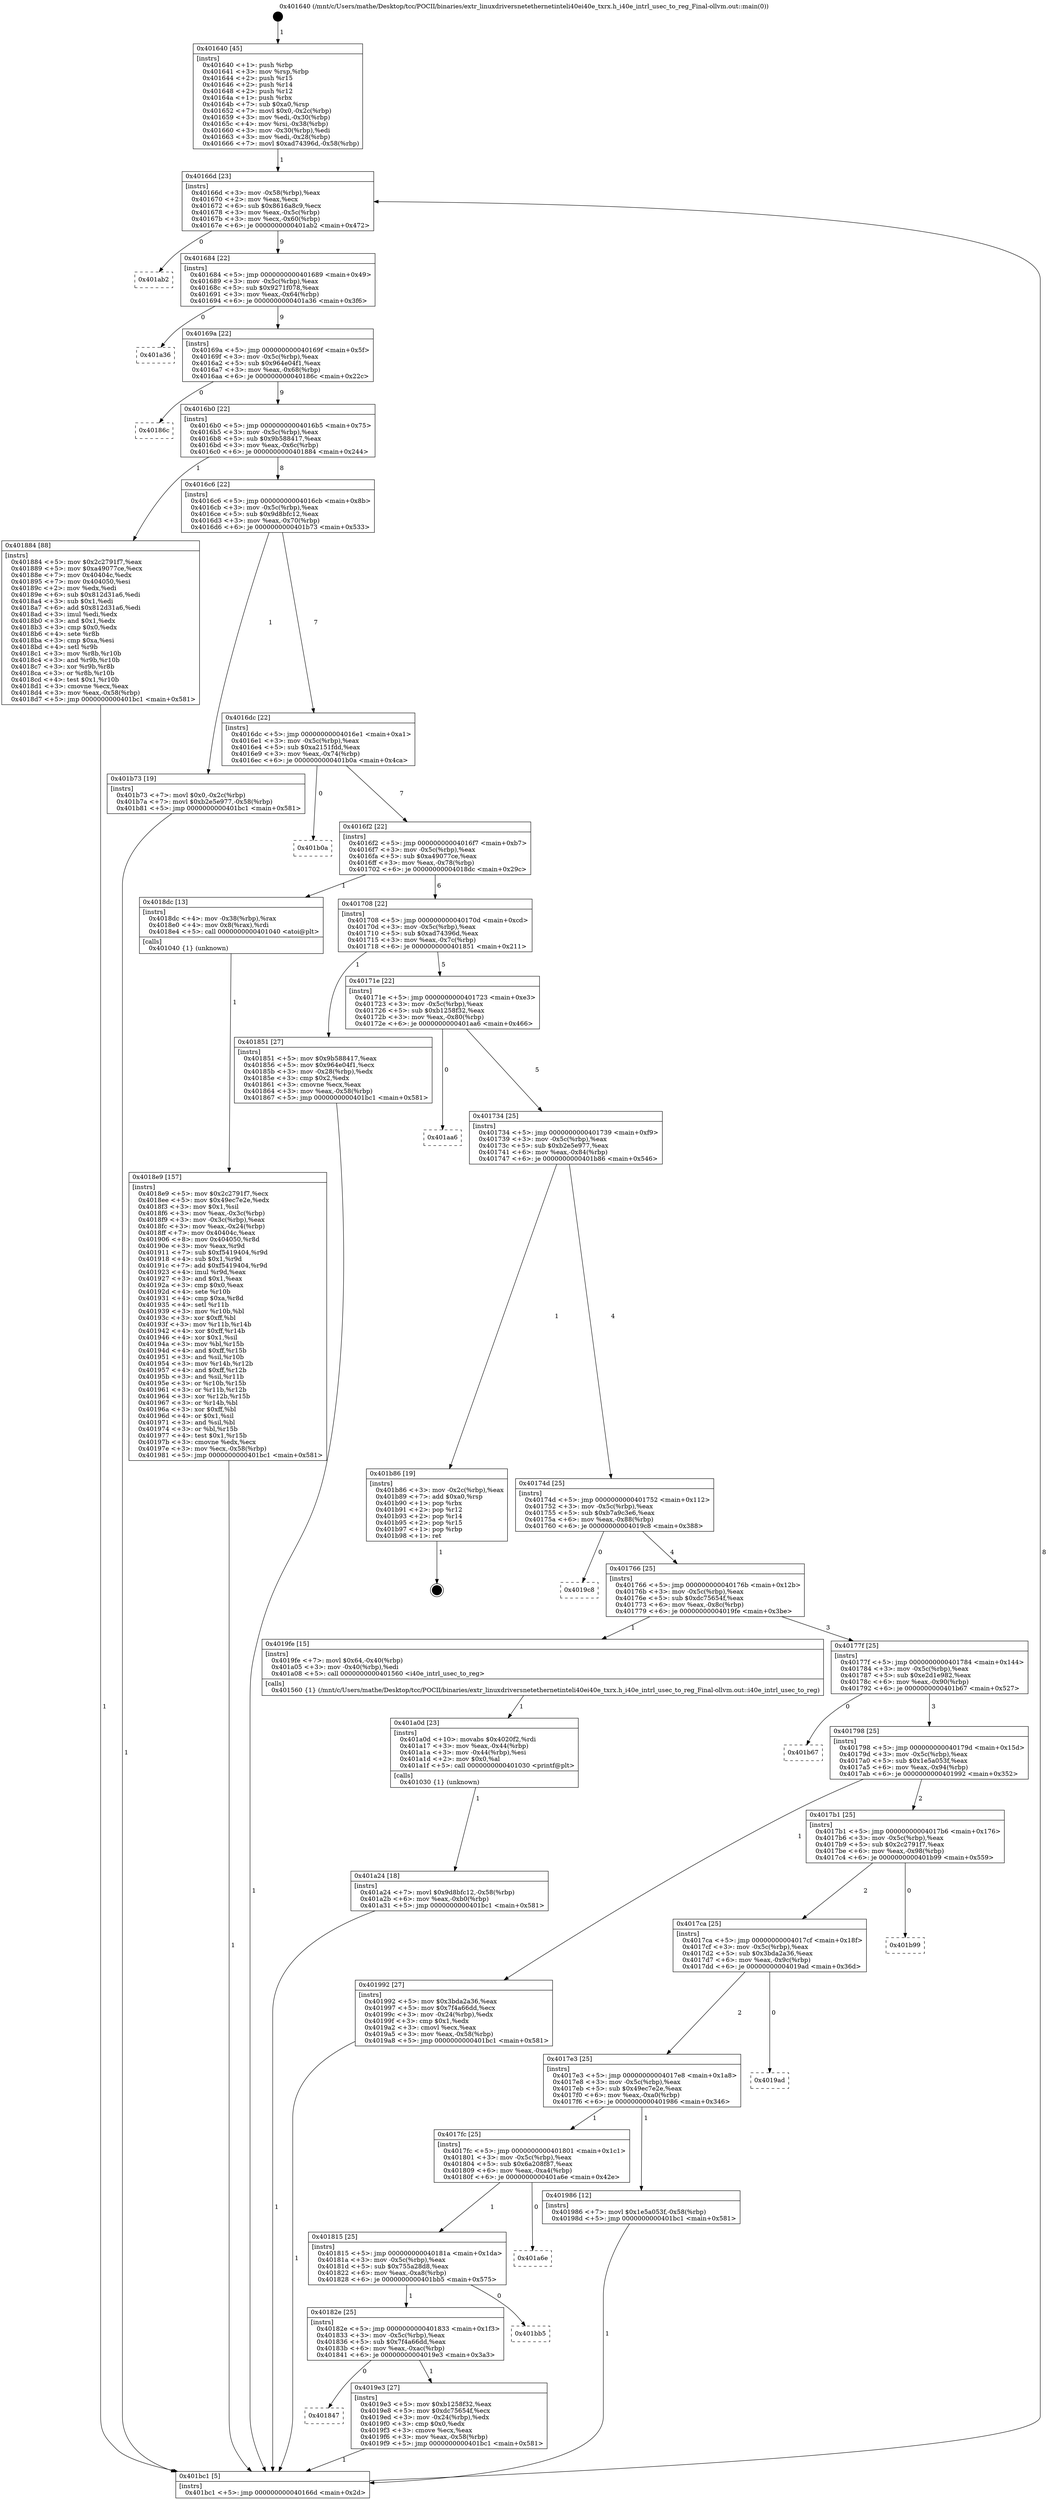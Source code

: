 digraph "0x401640" {
  label = "0x401640 (/mnt/c/Users/mathe/Desktop/tcc/POCII/binaries/extr_linuxdriversnetethernetinteli40ei40e_txrx.h_i40e_intrl_usec_to_reg_Final-ollvm.out::main(0))"
  labelloc = "t"
  node[shape=record]

  Entry [label="",width=0.3,height=0.3,shape=circle,fillcolor=black,style=filled]
  "0x40166d" [label="{
     0x40166d [23]\l
     | [instrs]\l
     &nbsp;&nbsp;0x40166d \<+3\>: mov -0x58(%rbp),%eax\l
     &nbsp;&nbsp;0x401670 \<+2\>: mov %eax,%ecx\l
     &nbsp;&nbsp;0x401672 \<+6\>: sub $0x8616a8c9,%ecx\l
     &nbsp;&nbsp;0x401678 \<+3\>: mov %eax,-0x5c(%rbp)\l
     &nbsp;&nbsp;0x40167b \<+3\>: mov %ecx,-0x60(%rbp)\l
     &nbsp;&nbsp;0x40167e \<+6\>: je 0000000000401ab2 \<main+0x472\>\l
  }"]
  "0x401ab2" [label="{
     0x401ab2\l
  }", style=dashed]
  "0x401684" [label="{
     0x401684 [22]\l
     | [instrs]\l
     &nbsp;&nbsp;0x401684 \<+5\>: jmp 0000000000401689 \<main+0x49\>\l
     &nbsp;&nbsp;0x401689 \<+3\>: mov -0x5c(%rbp),%eax\l
     &nbsp;&nbsp;0x40168c \<+5\>: sub $0x9271f078,%eax\l
     &nbsp;&nbsp;0x401691 \<+3\>: mov %eax,-0x64(%rbp)\l
     &nbsp;&nbsp;0x401694 \<+6\>: je 0000000000401a36 \<main+0x3f6\>\l
  }"]
  Exit [label="",width=0.3,height=0.3,shape=circle,fillcolor=black,style=filled,peripheries=2]
  "0x401a36" [label="{
     0x401a36\l
  }", style=dashed]
  "0x40169a" [label="{
     0x40169a [22]\l
     | [instrs]\l
     &nbsp;&nbsp;0x40169a \<+5\>: jmp 000000000040169f \<main+0x5f\>\l
     &nbsp;&nbsp;0x40169f \<+3\>: mov -0x5c(%rbp),%eax\l
     &nbsp;&nbsp;0x4016a2 \<+5\>: sub $0x964e04f1,%eax\l
     &nbsp;&nbsp;0x4016a7 \<+3\>: mov %eax,-0x68(%rbp)\l
     &nbsp;&nbsp;0x4016aa \<+6\>: je 000000000040186c \<main+0x22c\>\l
  }"]
  "0x401a24" [label="{
     0x401a24 [18]\l
     | [instrs]\l
     &nbsp;&nbsp;0x401a24 \<+7\>: movl $0x9d8bfc12,-0x58(%rbp)\l
     &nbsp;&nbsp;0x401a2b \<+6\>: mov %eax,-0xb0(%rbp)\l
     &nbsp;&nbsp;0x401a31 \<+5\>: jmp 0000000000401bc1 \<main+0x581\>\l
  }"]
  "0x40186c" [label="{
     0x40186c\l
  }", style=dashed]
  "0x4016b0" [label="{
     0x4016b0 [22]\l
     | [instrs]\l
     &nbsp;&nbsp;0x4016b0 \<+5\>: jmp 00000000004016b5 \<main+0x75\>\l
     &nbsp;&nbsp;0x4016b5 \<+3\>: mov -0x5c(%rbp),%eax\l
     &nbsp;&nbsp;0x4016b8 \<+5\>: sub $0x9b588417,%eax\l
     &nbsp;&nbsp;0x4016bd \<+3\>: mov %eax,-0x6c(%rbp)\l
     &nbsp;&nbsp;0x4016c0 \<+6\>: je 0000000000401884 \<main+0x244\>\l
  }"]
  "0x401a0d" [label="{
     0x401a0d [23]\l
     | [instrs]\l
     &nbsp;&nbsp;0x401a0d \<+10\>: movabs $0x4020f2,%rdi\l
     &nbsp;&nbsp;0x401a17 \<+3\>: mov %eax,-0x44(%rbp)\l
     &nbsp;&nbsp;0x401a1a \<+3\>: mov -0x44(%rbp),%esi\l
     &nbsp;&nbsp;0x401a1d \<+2\>: mov $0x0,%al\l
     &nbsp;&nbsp;0x401a1f \<+5\>: call 0000000000401030 \<printf@plt\>\l
     | [calls]\l
     &nbsp;&nbsp;0x401030 \{1\} (unknown)\l
  }"]
  "0x401884" [label="{
     0x401884 [88]\l
     | [instrs]\l
     &nbsp;&nbsp;0x401884 \<+5\>: mov $0x2c2791f7,%eax\l
     &nbsp;&nbsp;0x401889 \<+5\>: mov $0xa49077ce,%ecx\l
     &nbsp;&nbsp;0x40188e \<+7\>: mov 0x40404c,%edx\l
     &nbsp;&nbsp;0x401895 \<+7\>: mov 0x404050,%esi\l
     &nbsp;&nbsp;0x40189c \<+2\>: mov %edx,%edi\l
     &nbsp;&nbsp;0x40189e \<+6\>: sub $0x812d31a6,%edi\l
     &nbsp;&nbsp;0x4018a4 \<+3\>: sub $0x1,%edi\l
     &nbsp;&nbsp;0x4018a7 \<+6\>: add $0x812d31a6,%edi\l
     &nbsp;&nbsp;0x4018ad \<+3\>: imul %edi,%edx\l
     &nbsp;&nbsp;0x4018b0 \<+3\>: and $0x1,%edx\l
     &nbsp;&nbsp;0x4018b3 \<+3\>: cmp $0x0,%edx\l
     &nbsp;&nbsp;0x4018b6 \<+4\>: sete %r8b\l
     &nbsp;&nbsp;0x4018ba \<+3\>: cmp $0xa,%esi\l
     &nbsp;&nbsp;0x4018bd \<+4\>: setl %r9b\l
     &nbsp;&nbsp;0x4018c1 \<+3\>: mov %r8b,%r10b\l
     &nbsp;&nbsp;0x4018c4 \<+3\>: and %r9b,%r10b\l
     &nbsp;&nbsp;0x4018c7 \<+3\>: xor %r9b,%r8b\l
     &nbsp;&nbsp;0x4018ca \<+3\>: or %r8b,%r10b\l
     &nbsp;&nbsp;0x4018cd \<+4\>: test $0x1,%r10b\l
     &nbsp;&nbsp;0x4018d1 \<+3\>: cmovne %ecx,%eax\l
     &nbsp;&nbsp;0x4018d4 \<+3\>: mov %eax,-0x58(%rbp)\l
     &nbsp;&nbsp;0x4018d7 \<+5\>: jmp 0000000000401bc1 \<main+0x581\>\l
  }"]
  "0x4016c6" [label="{
     0x4016c6 [22]\l
     | [instrs]\l
     &nbsp;&nbsp;0x4016c6 \<+5\>: jmp 00000000004016cb \<main+0x8b\>\l
     &nbsp;&nbsp;0x4016cb \<+3\>: mov -0x5c(%rbp),%eax\l
     &nbsp;&nbsp;0x4016ce \<+5\>: sub $0x9d8bfc12,%eax\l
     &nbsp;&nbsp;0x4016d3 \<+3\>: mov %eax,-0x70(%rbp)\l
     &nbsp;&nbsp;0x4016d6 \<+6\>: je 0000000000401b73 \<main+0x533\>\l
  }"]
  "0x401847" [label="{
     0x401847\l
  }", style=dashed]
  "0x401b73" [label="{
     0x401b73 [19]\l
     | [instrs]\l
     &nbsp;&nbsp;0x401b73 \<+7\>: movl $0x0,-0x2c(%rbp)\l
     &nbsp;&nbsp;0x401b7a \<+7\>: movl $0xb2e5e977,-0x58(%rbp)\l
     &nbsp;&nbsp;0x401b81 \<+5\>: jmp 0000000000401bc1 \<main+0x581\>\l
  }"]
  "0x4016dc" [label="{
     0x4016dc [22]\l
     | [instrs]\l
     &nbsp;&nbsp;0x4016dc \<+5\>: jmp 00000000004016e1 \<main+0xa1\>\l
     &nbsp;&nbsp;0x4016e1 \<+3\>: mov -0x5c(%rbp),%eax\l
     &nbsp;&nbsp;0x4016e4 \<+5\>: sub $0xa2151fdd,%eax\l
     &nbsp;&nbsp;0x4016e9 \<+3\>: mov %eax,-0x74(%rbp)\l
     &nbsp;&nbsp;0x4016ec \<+6\>: je 0000000000401b0a \<main+0x4ca\>\l
  }"]
  "0x4019e3" [label="{
     0x4019e3 [27]\l
     | [instrs]\l
     &nbsp;&nbsp;0x4019e3 \<+5\>: mov $0xb1258f32,%eax\l
     &nbsp;&nbsp;0x4019e8 \<+5\>: mov $0xdc75654f,%ecx\l
     &nbsp;&nbsp;0x4019ed \<+3\>: mov -0x24(%rbp),%edx\l
     &nbsp;&nbsp;0x4019f0 \<+3\>: cmp $0x0,%edx\l
     &nbsp;&nbsp;0x4019f3 \<+3\>: cmove %ecx,%eax\l
     &nbsp;&nbsp;0x4019f6 \<+3\>: mov %eax,-0x58(%rbp)\l
     &nbsp;&nbsp;0x4019f9 \<+5\>: jmp 0000000000401bc1 \<main+0x581\>\l
  }"]
  "0x401b0a" [label="{
     0x401b0a\l
  }", style=dashed]
  "0x4016f2" [label="{
     0x4016f2 [22]\l
     | [instrs]\l
     &nbsp;&nbsp;0x4016f2 \<+5\>: jmp 00000000004016f7 \<main+0xb7\>\l
     &nbsp;&nbsp;0x4016f7 \<+3\>: mov -0x5c(%rbp),%eax\l
     &nbsp;&nbsp;0x4016fa \<+5\>: sub $0xa49077ce,%eax\l
     &nbsp;&nbsp;0x4016ff \<+3\>: mov %eax,-0x78(%rbp)\l
     &nbsp;&nbsp;0x401702 \<+6\>: je 00000000004018dc \<main+0x29c\>\l
  }"]
  "0x40182e" [label="{
     0x40182e [25]\l
     | [instrs]\l
     &nbsp;&nbsp;0x40182e \<+5\>: jmp 0000000000401833 \<main+0x1f3\>\l
     &nbsp;&nbsp;0x401833 \<+3\>: mov -0x5c(%rbp),%eax\l
     &nbsp;&nbsp;0x401836 \<+5\>: sub $0x7f4a66dd,%eax\l
     &nbsp;&nbsp;0x40183b \<+6\>: mov %eax,-0xac(%rbp)\l
     &nbsp;&nbsp;0x401841 \<+6\>: je 00000000004019e3 \<main+0x3a3\>\l
  }"]
  "0x4018dc" [label="{
     0x4018dc [13]\l
     | [instrs]\l
     &nbsp;&nbsp;0x4018dc \<+4\>: mov -0x38(%rbp),%rax\l
     &nbsp;&nbsp;0x4018e0 \<+4\>: mov 0x8(%rax),%rdi\l
     &nbsp;&nbsp;0x4018e4 \<+5\>: call 0000000000401040 \<atoi@plt\>\l
     | [calls]\l
     &nbsp;&nbsp;0x401040 \{1\} (unknown)\l
  }"]
  "0x401708" [label="{
     0x401708 [22]\l
     | [instrs]\l
     &nbsp;&nbsp;0x401708 \<+5\>: jmp 000000000040170d \<main+0xcd\>\l
     &nbsp;&nbsp;0x40170d \<+3\>: mov -0x5c(%rbp),%eax\l
     &nbsp;&nbsp;0x401710 \<+5\>: sub $0xad74396d,%eax\l
     &nbsp;&nbsp;0x401715 \<+3\>: mov %eax,-0x7c(%rbp)\l
     &nbsp;&nbsp;0x401718 \<+6\>: je 0000000000401851 \<main+0x211\>\l
  }"]
  "0x401bb5" [label="{
     0x401bb5\l
  }", style=dashed]
  "0x401851" [label="{
     0x401851 [27]\l
     | [instrs]\l
     &nbsp;&nbsp;0x401851 \<+5\>: mov $0x9b588417,%eax\l
     &nbsp;&nbsp;0x401856 \<+5\>: mov $0x964e04f1,%ecx\l
     &nbsp;&nbsp;0x40185b \<+3\>: mov -0x28(%rbp),%edx\l
     &nbsp;&nbsp;0x40185e \<+3\>: cmp $0x2,%edx\l
     &nbsp;&nbsp;0x401861 \<+3\>: cmovne %ecx,%eax\l
     &nbsp;&nbsp;0x401864 \<+3\>: mov %eax,-0x58(%rbp)\l
     &nbsp;&nbsp;0x401867 \<+5\>: jmp 0000000000401bc1 \<main+0x581\>\l
  }"]
  "0x40171e" [label="{
     0x40171e [22]\l
     | [instrs]\l
     &nbsp;&nbsp;0x40171e \<+5\>: jmp 0000000000401723 \<main+0xe3\>\l
     &nbsp;&nbsp;0x401723 \<+3\>: mov -0x5c(%rbp),%eax\l
     &nbsp;&nbsp;0x401726 \<+5\>: sub $0xb1258f32,%eax\l
     &nbsp;&nbsp;0x40172b \<+3\>: mov %eax,-0x80(%rbp)\l
     &nbsp;&nbsp;0x40172e \<+6\>: je 0000000000401aa6 \<main+0x466\>\l
  }"]
  "0x401bc1" [label="{
     0x401bc1 [5]\l
     | [instrs]\l
     &nbsp;&nbsp;0x401bc1 \<+5\>: jmp 000000000040166d \<main+0x2d\>\l
  }"]
  "0x401640" [label="{
     0x401640 [45]\l
     | [instrs]\l
     &nbsp;&nbsp;0x401640 \<+1\>: push %rbp\l
     &nbsp;&nbsp;0x401641 \<+3\>: mov %rsp,%rbp\l
     &nbsp;&nbsp;0x401644 \<+2\>: push %r15\l
     &nbsp;&nbsp;0x401646 \<+2\>: push %r14\l
     &nbsp;&nbsp;0x401648 \<+2\>: push %r12\l
     &nbsp;&nbsp;0x40164a \<+1\>: push %rbx\l
     &nbsp;&nbsp;0x40164b \<+7\>: sub $0xa0,%rsp\l
     &nbsp;&nbsp;0x401652 \<+7\>: movl $0x0,-0x2c(%rbp)\l
     &nbsp;&nbsp;0x401659 \<+3\>: mov %edi,-0x30(%rbp)\l
     &nbsp;&nbsp;0x40165c \<+4\>: mov %rsi,-0x38(%rbp)\l
     &nbsp;&nbsp;0x401660 \<+3\>: mov -0x30(%rbp),%edi\l
     &nbsp;&nbsp;0x401663 \<+3\>: mov %edi,-0x28(%rbp)\l
     &nbsp;&nbsp;0x401666 \<+7\>: movl $0xad74396d,-0x58(%rbp)\l
  }"]
  "0x4018e9" [label="{
     0x4018e9 [157]\l
     | [instrs]\l
     &nbsp;&nbsp;0x4018e9 \<+5\>: mov $0x2c2791f7,%ecx\l
     &nbsp;&nbsp;0x4018ee \<+5\>: mov $0x49ec7e2e,%edx\l
     &nbsp;&nbsp;0x4018f3 \<+3\>: mov $0x1,%sil\l
     &nbsp;&nbsp;0x4018f6 \<+3\>: mov %eax,-0x3c(%rbp)\l
     &nbsp;&nbsp;0x4018f9 \<+3\>: mov -0x3c(%rbp),%eax\l
     &nbsp;&nbsp;0x4018fc \<+3\>: mov %eax,-0x24(%rbp)\l
     &nbsp;&nbsp;0x4018ff \<+7\>: mov 0x40404c,%eax\l
     &nbsp;&nbsp;0x401906 \<+8\>: mov 0x404050,%r8d\l
     &nbsp;&nbsp;0x40190e \<+3\>: mov %eax,%r9d\l
     &nbsp;&nbsp;0x401911 \<+7\>: sub $0xf5419404,%r9d\l
     &nbsp;&nbsp;0x401918 \<+4\>: sub $0x1,%r9d\l
     &nbsp;&nbsp;0x40191c \<+7\>: add $0xf5419404,%r9d\l
     &nbsp;&nbsp;0x401923 \<+4\>: imul %r9d,%eax\l
     &nbsp;&nbsp;0x401927 \<+3\>: and $0x1,%eax\l
     &nbsp;&nbsp;0x40192a \<+3\>: cmp $0x0,%eax\l
     &nbsp;&nbsp;0x40192d \<+4\>: sete %r10b\l
     &nbsp;&nbsp;0x401931 \<+4\>: cmp $0xa,%r8d\l
     &nbsp;&nbsp;0x401935 \<+4\>: setl %r11b\l
     &nbsp;&nbsp;0x401939 \<+3\>: mov %r10b,%bl\l
     &nbsp;&nbsp;0x40193c \<+3\>: xor $0xff,%bl\l
     &nbsp;&nbsp;0x40193f \<+3\>: mov %r11b,%r14b\l
     &nbsp;&nbsp;0x401942 \<+4\>: xor $0xff,%r14b\l
     &nbsp;&nbsp;0x401946 \<+4\>: xor $0x1,%sil\l
     &nbsp;&nbsp;0x40194a \<+3\>: mov %bl,%r15b\l
     &nbsp;&nbsp;0x40194d \<+4\>: and $0xff,%r15b\l
     &nbsp;&nbsp;0x401951 \<+3\>: and %sil,%r10b\l
     &nbsp;&nbsp;0x401954 \<+3\>: mov %r14b,%r12b\l
     &nbsp;&nbsp;0x401957 \<+4\>: and $0xff,%r12b\l
     &nbsp;&nbsp;0x40195b \<+3\>: and %sil,%r11b\l
     &nbsp;&nbsp;0x40195e \<+3\>: or %r10b,%r15b\l
     &nbsp;&nbsp;0x401961 \<+3\>: or %r11b,%r12b\l
     &nbsp;&nbsp;0x401964 \<+3\>: xor %r12b,%r15b\l
     &nbsp;&nbsp;0x401967 \<+3\>: or %r14b,%bl\l
     &nbsp;&nbsp;0x40196a \<+3\>: xor $0xff,%bl\l
     &nbsp;&nbsp;0x40196d \<+4\>: or $0x1,%sil\l
     &nbsp;&nbsp;0x401971 \<+3\>: and %sil,%bl\l
     &nbsp;&nbsp;0x401974 \<+3\>: or %bl,%r15b\l
     &nbsp;&nbsp;0x401977 \<+4\>: test $0x1,%r15b\l
     &nbsp;&nbsp;0x40197b \<+3\>: cmovne %edx,%ecx\l
     &nbsp;&nbsp;0x40197e \<+3\>: mov %ecx,-0x58(%rbp)\l
     &nbsp;&nbsp;0x401981 \<+5\>: jmp 0000000000401bc1 \<main+0x581\>\l
  }"]
  "0x401815" [label="{
     0x401815 [25]\l
     | [instrs]\l
     &nbsp;&nbsp;0x401815 \<+5\>: jmp 000000000040181a \<main+0x1da\>\l
     &nbsp;&nbsp;0x40181a \<+3\>: mov -0x5c(%rbp),%eax\l
     &nbsp;&nbsp;0x40181d \<+5\>: sub $0x755a28d8,%eax\l
     &nbsp;&nbsp;0x401822 \<+6\>: mov %eax,-0xa8(%rbp)\l
     &nbsp;&nbsp;0x401828 \<+6\>: je 0000000000401bb5 \<main+0x575\>\l
  }"]
  "0x401aa6" [label="{
     0x401aa6\l
  }", style=dashed]
  "0x401734" [label="{
     0x401734 [25]\l
     | [instrs]\l
     &nbsp;&nbsp;0x401734 \<+5\>: jmp 0000000000401739 \<main+0xf9\>\l
     &nbsp;&nbsp;0x401739 \<+3\>: mov -0x5c(%rbp),%eax\l
     &nbsp;&nbsp;0x40173c \<+5\>: sub $0xb2e5e977,%eax\l
     &nbsp;&nbsp;0x401741 \<+6\>: mov %eax,-0x84(%rbp)\l
     &nbsp;&nbsp;0x401747 \<+6\>: je 0000000000401b86 \<main+0x546\>\l
  }"]
  "0x401a6e" [label="{
     0x401a6e\l
  }", style=dashed]
  "0x401b86" [label="{
     0x401b86 [19]\l
     | [instrs]\l
     &nbsp;&nbsp;0x401b86 \<+3\>: mov -0x2c(%rbp),%eax\l
     &nbsp;&nbsp;0x401b89 \<+7\>: add $0xa0,%rsp\l
     &nbsp;&nbsp;0x401b90 \<+1\>: pop %rbx\l
     &nbsp;&nbsp;0x401b91 \<+2\>: pop %r12\l
     &nbsp;&nbsp;0x401b93 \<+2\>: pop %r14\l
     &nbsp;&nbsp;0x401b95 \<+2\>: pop %r15\l
     &nbsp;&nbsp;0x401b97 \<+1\>: pop %rbp\l
     &nbsp;&nbsp;0x401b98 \<+1\>: ret\l
  }"]
  "0x40174d" [label="{
     0x40174d [25]\l
     | [instrs]\l
     &nbsp;&nbsp;0x40174d \<+5\>: jmp 0000000000401752 \<main+0x112\>\l
     &nbsp;&nbsp;0x401752 \<+3\>: mov -0x5c(%rbp),%eax\l
     &nbsp;&nbsp;0x401755 \<+5\>: sub $0xb7a9c3e6,%eax\l
     &nbsp;&nbsp;0x40175a \<+6\>: mov %eax,-0x88(%rbp)\l
     &nbsp;&nbsp;0x401760 \<+6\>: je 00000000004019c8 \<main+0x388\>\l
  }"]
  "0x4017fc" [label="{
     0x4017fc [25]\l
     | [instrs]\l
     &nbsp;&nbsp;0x4017fc \<+5\>: jmp 0000000000401801 \<main+0x1c1\>\l
     &nbsp;&nbsp;0x401801 \<+3\>: mov -0x5c(%rbp),%eax\l
     &nbsp;&nbsp;0x401804 \<+5\>: sub $0x6a208f87,%eax\l
     &nbsp;&nbsp;0x401809 \<+6\>: mov %eax,-0xa4(%rbp)\l
     &nbsp;&nbsp;0x40180f \<+6\>: je 0000000000401a6e \<main+0x42e\>\l
  }"]
  "0x4019c8" [label="{
     0x4019c8\l
  }", style=dashed]
  "0x401766" [label="{
     0x401766 [25]\l
     | [instrs]\l
     &nbsp;&nbsp;0x401766 \<+5\>: jmp 000000000040176b \<main+0x12b\>\l
     &nbsp;&nbsp;0x40176b \<+3\>: mov -0x5c(%rbp),%eax\l
     &nbsp;&nbsp;0x40176e \<+5\>: sub $0xdc75654f,%eax\l
     &nbsp;&nbsp;0x401773 \<+6\>: mov %eax,-0x8c(%rbp)\l
     &nbsp;&nbsp;0x401779 \<+6\>: je 00000000004019fe \<main+0x3be\>\l
  }"]
  "0x401986" [label="{
     0x401986 [12]\l
     | [instrs]\l
     &nbsp;&nbsp;0x401986 \<+7\>: movl $0x1e5a053f,-0x58(%rbp)\l
     &nbsp;&nbsp;0x40198d \<+5\>: jmp 0000000000401bc1 \<main+0x581\>\l
  }"]
  "0x4019fe" [label="{
     0x4019fe [15]\l
     | [instrs]\l
     &nbsp;&nbsp;0x4019fe \<+7\>: movl $0x64,-0x40(%rbp)\l
     &nbsp;&nbsp;0x401a05 \<+3\>: mov -0x40(%rbp),%edi\l
     &nbsp;&nbsp;0x401a08 \<+5\>: call 0000000000401560 \<i40e_intrl_usec_to_reg\>\l
     | [calls]\l
     &nbsp;&nbsp;0x401560 \{1\} (/mnt/c/Users/mathe/Desktop/tcc/POCII/binaries/extr_linuxdriversnetethernetinteli40ei40e_txrx.h_i40e_intrl_usec_to_reg_Final-ollvm.out::i40e_intrl_usec_to_reg)\l
  }"]
  "0x40177f" [label="{
     0x40177f [25]\l
     | [instrs]\l
     &nbsp;&nbsp;0x40177f \<+5\>: jmp 0000000000401784 \<main+0x144\>\l
     &nbsp;&nbsp;0x401784 \<+3\>: mov -0x5c(%rbp),%eax\l
     &nbsp;&nbsp;0x401787 \<+5\>: sub $0xe2d1e982,%eax\l
     &nbsp;&nbsp;0x40178c \<+6\>: mov %eax,-0x90(%rbp)\l
     &nbsp;&nbsp;0x401792 \<+6\>: je 0000000000401b67 \<main+0x527\>\l
  }"]
  "0x4017e3" [label="{
     0x4017e3 [25]\l
     | [instrs]\l
     &nbsp;&nbsp;0x4017e3 \<+5\>: jmp 00000000004017e8 \<main+0x1a8\>\l
     &nbsp;&nbsp;0x4017e8 \<+3\>: mov -0x5c(%rbp),%eax\l
     &nbsp;&nbsp;0x4017eb \<+5\>: sub $0x49ec7e2e,%eax\l
     &nbsp;&nbsp;0x4017f0 \<+6\>: mov %eax,-0xa0(%rbp)\l
     &nbsp;&nbsp;0x4017f6 \<+6\>: je 0000000000401986 \<main+0x346\>\l
  }"]
  "0x401b67" [label="{
     0x401b67\l
  }", style=dashed]
  "0x401798" [label="{
     0x401798 [25]\l
     | [instrs]\l
     &nbsp;&nbsp;0x401798 \<+5\>: jmp 000000000040179d \<main+0x15d\>\l
     &nbsp;&nbsp;0x40179d \<+3\>: mov -0x5c(%rbp),%eax\l
     &nbsp;&nbsp;0x4017a0 \<+5\>: sub $0x1e5a053f,%eax\l
     &nbsp;&nbsp;0x4017a5 \<+6\>: mov %eax,-0x94(%rbp)\l
     &nbsp;&nbsp;0x4017ab \<+6\>: je 0000000000401992 \<main+0x352\>\l
  }"]
  "0x4019ad" [label="{
     0x4019ad\l
  }", style=dashed]
  "0x401992" [label="{
     0x401992 [27]\l
     | [instrs]\l
     &nbsp;&nbsp;0x401992 \<+5\>: mov $0x3bda2a36,%eax\l
     &nbsp;&nbsp;0x401997 \<+5\>: mov $0x7f4a66dd,%ecx\l
     &nbsp;&nbsp;0x40199c \<+3\>: mov -0x24(%rbp),%edx\l
     &nbsp;&nbsp;0x40199f \<+3\>: cmp $0x1,%edx\l
     &nbsp;&nbsp;0x4019a2 \<+3\>: cmovl %ecx,%eax\l
     &nbsp;&nbsp;0x4019a5 \<+3\>: mov %eax,-0x58(%rbp)\l
     &nbsp;&nbsp;0x4019a8 \<+5\>: jmp 0000000000401bc1 \<main+0x581\>\l
  }"]
  "0x4017b1" [label="{
     0x4017b1 [25]\l
     | [instrs]\l
     &nbsp;&nbsp;0x4017b1 \<+5\>: jmp 00000000004017b6 \<main+0x176\>\l
     &nbsp;&nbsp;0x4017b6 \<+3\>: mov -0x5c(%rbp),%eax\l
     &nbsp;&nbsp;0x4017b9 \<+5\>: sub $0x2c2791f7,%eax\l
     &nbsp;&nbsp;0x4017be \<+6\>: mov %eax,-0x98(%rbp)\l
     &nbsp;&nbsp;0x4017c4 \<+6\>: je 0000000000401b99 \<main+0x559\>\l
  }"]
  "0x4017ca" [label="{
     0x4017ca [25]\l
     | [instrs]\l
     &nbsp;&nbsp;0x4017ca \<+5\>: jmp 00000000004017cf \<main+0x18f\>\l
     &nbsp;&nbsp;0x4017cf \<+3\>: mov -0x5c(%rbp),%eax\l
     &nbsp;&nbsp;0x4017d2 \<+5\>: sub $0x3bda2a36,%eax\l
     &nbsp;&nbsp;0x4017d7 \<+6\>: mov %eax,-0x9c(%rbp)\l
     &nbsp;&nbsp;0x4017dd \<+6\>: je 00000000004019ad \<main+0x36d\>\l
  }"]
  "0x401b99" [label="{
     0x401b99\l
  }", style=dashed]
  Entry -> "0x401640" [label=" 1"]
  "0x40166d" -> "0x401ab2" [label=" 0"]
  "0x40166d" -> "0x401684" [label=" 9"]
  "0x401b86" -> Exit [label=" 1"]
  "0x401684" -> "0x401a36" [label=" 0"]
  "0x401684" -> "0x40169a" [label=" 9"]
  "0x401b73" -> "0x401bc1" [label=" 1"]
  "0x40169a" -> "0x40186c" [label=" 0"]
  "0x40169a" -> "0x4016b0" [label=" 9"]
  "0x401a24" -> "0x401bc1" [label=" 1"]
  "0x4016b0" -> "0x401884" [label=" 1"]
  "0x4016b0" -> "0x4016c6" [label=" 8"]
  "0x401a0d" -> "0x401a24" [label=" 1"]
  "0x4016c6" -> "0x401b73" [label=" 1"]
  "0x4016c6" -> "0x4016dc" [label=" 7"]
  "0x4019fe" -> "0x401a0d" [label=" 1"]
  "0x4016dc" -> "0x401b0a" [label=" 0"]
  "0x4016dc" -> "0x4016f2" [label=" 7"]
  "0x4019e3" -> "0x401bc1" [label=" 1"]
  "0x4016f2" -> "0x4018dc" [label=" 1"]
  "0x4016f2" -> "0x401708" [label=" 6"]
  "0x40182e" -> "0x4019e3" [label=" 1"]
  "0x401708" -> "0x401851" [label=" 1"]
  "0x401708" -> "0x40171e" [label=" 5"]
  "0x401851" -> "0x401bc1" [label=" 1"]
  "0x401640" -> "0x40166d" [label=" 1"]
  "0x401bc1" -> "0x40166d" [label=" 8"]
  "0x401884" -> "0x401bc1" [label=" 1"]
  "0x4018dc" -> "0x4018e9" [label=" 1"]
  "0x4018e9" -> "0x401bc1" [label=" 1"]
  "0x40182e" -> "0x401847" [label=" 0"]
  "0x40171e" -> "0x401aa6" [label=" 0"]
  "0x40171e" -> "0x401734" [label=" 5"]
  "0x401815" -> "0x401bb5" [label=" 0"]
  "0x401734" -> "0x401b86" [label=" 1"]
  "0x401734" -> "0x40174d" [label=" 4"]
  "0x401815" -> "0x40182e" [label=" 1"]
  "0x40174d" -> "0x4019c8" [label=" 0"]
  "0x40174d" -> "0x401766" [label=" 4"]
  "0x4017fc" -> "0x401a6e" [label=" 0"]
  "0x401766" -> "0x4019fe" [label=" 1"]
  "0x401766" -> "0x40177f" [label=" 3"]
  "0x4017fc" -> "0x401815" [label=" 1"]
  "0x40177f" -> "0x401b67" [label=" 0"]
  "0x40177f" -> "0x401798" [label=" 3"]
  "0x401986" -> "0x401bc1" [label=" 1"]
  "0x401798" -> "0x401992" [label=" 1"]
  "0x401798" -> "0x4017b1" [label=" 2"]
  "0x4017e3" -> "0x4017fc" [label=" 1"]
  "0x4017b1" -> "0x401b99" [label=" 0"]
  "0x4017b1" -> "0x4017ca" [label=" 2"]
  "0x4017e3" -> "0x401986" [label=" 1"]
  "0x4017ca" -> "0x4019ad" [label=" 0"]
  "0x4017ca" -> "0x4017e3" [label=" 2"]
  "0x401992" -> "0x401bc1" [label=" 1"]
}
